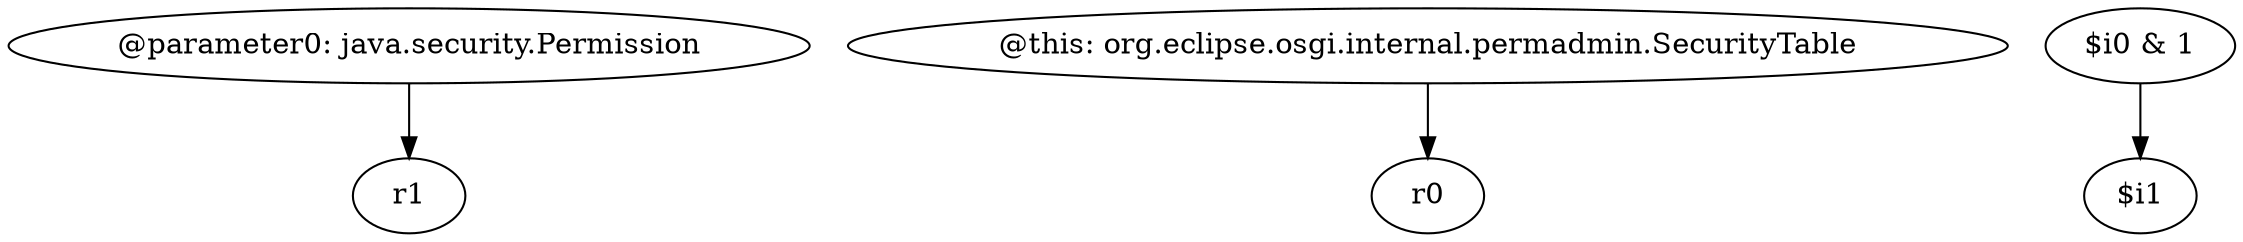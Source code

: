 digraph g {
0[label="@parameter0: java.security.Permission"]
1[label="r1"]
0->1[label=""]
2[label="@this: org.eclipse.osgi.internal.permadmin.SecurityTable"]
3[label="r0"]
2->3[label=""]
4[label="$i0 & 1"]
5[label="$i1"]
4->5[label=""]
}